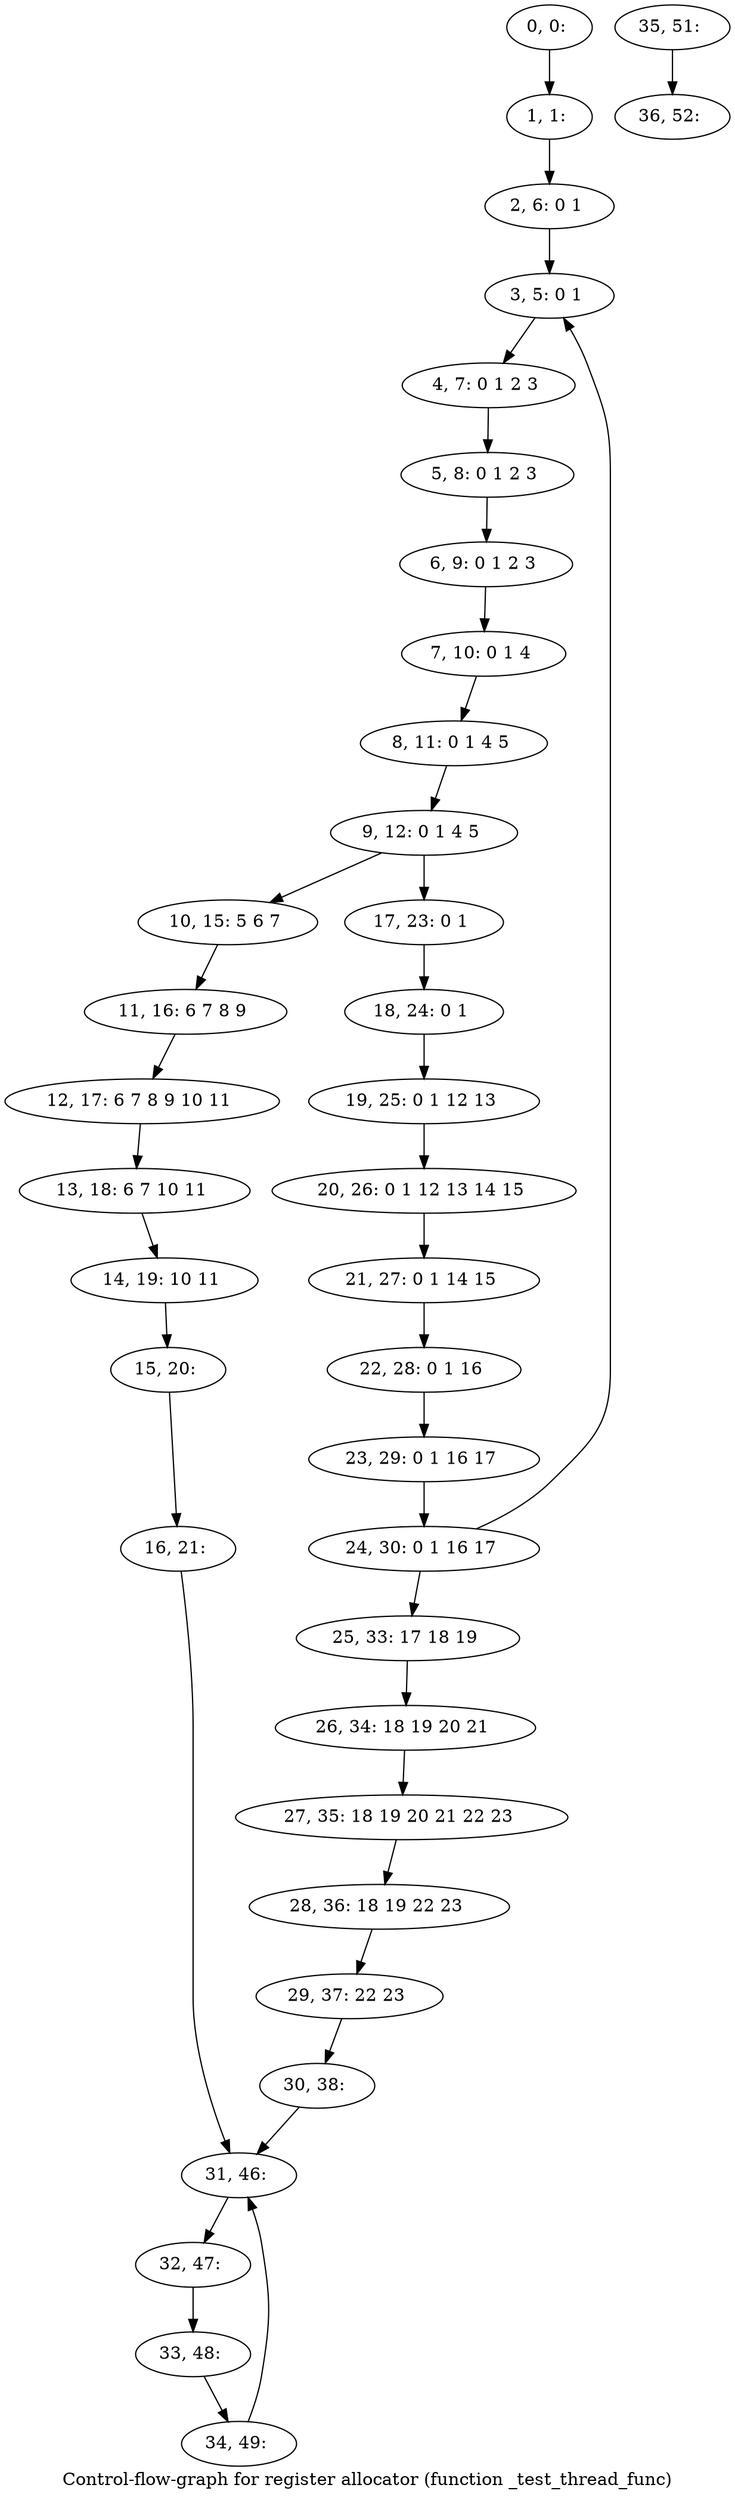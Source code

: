 digraph G {
graph [label="Control-flow-graph for register allocator (function _test_thread_func)"]
0[label="0, 0: "];
1[label="1, 1: "];
2[label="2, 6: 0 1 "];
3[label="3, 5: 0 1 "];
4[label="4, 7: 0 1 2 3 "];
5[label="5, 8: 0 1 2 3 "];
6[label="6, 9: 0 1 2 3 "];
7[label="7, 10: 0 1 4 "];
8[label="8, 11: 0 1 4 5 "];
9[label="9, 12: 0 1 4 5 "];
10[label="10, 15: 5 6 7 "];
11[label="11, 16: 6 7 8 9 "];
12[label="12, 17: 6 7 8 9 10 11 "];
13[label="13, 18: 6 7 10 11 "];
14[label="14, 19: 10 11 "];
15[label="15, 20: "];
16[label="16, 21: "];
17[label="17, 23: 0 1 "];
18[label="18, 24: 0 1 "];
19[label="19, 25: 0 1 12 13 "];
20[label="20, 26: 0 1 12 13 14 15 "];
21[label="21, 27: 0 1 14 15 "];
22[label="22, 28: 0 1 16 "];
23[label="23, 29: 0 1 16 17 "];
24[label="24, 30: 0 1 16 17 "];
25[label="25, 33: 17 18 19 "];
26[label="26, 34: 18 19 20 21 "];
27[label="27, 35: 18 19 20 21 22 23 "];
28[label="28, 36: 18 19 22 23 "];
29[label="29, 37: 22 23 "];
30[label="30, 38: "];
31[label="31, 46: "];
32[label="32, 47: "];
33[label="33, 48: "];
34[label="34, 49: "];
35[label="35, 51: "];
36[label="36, 52: "];
0->1 ;
1->2 ;
2->3 ;
3->4 ;
4->5 ;
5->6 ;
6->7 ;
7->8 ;
8->9 ;
9->10 ;
9->17 ;
10->11 ;
11->12 ;
12->13 ;
13->14 ;
14->15 ;
15->16 ;
16->31 ;
17->18 ;
18->19 ;
19->20 ;
20->21 ;
21->22 ;
22->23 ;
23->24 ;
24->25 ;
24->3 ;
25->26 ;
26->27 ;
27->28 ;
28->29 ;
29->30 ;
30->31 ;
31->32 ;
32->33 ;
33->34 ;
34->31 ;
35->36 ;
}
